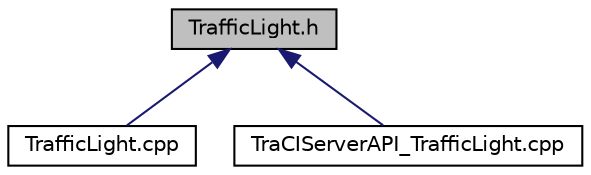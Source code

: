 digraph "TrafficLight.h"
{
  edge [fontname="Helvetica",fontsize="10",labelfontname="Helvetica",labelfontsize="10"];
  node [fontname="Helvetica",fontsize="10",shape=record];
  Node7 [label="TrafficLight.h",height=0.2,width=0.4,color="black", fillcolor="grey75", style="filled", fontcolor="black"];
  Node7 -> Node8 [dir="back",color="midnightblue",fontsize="10",style="solid",fontname="Helvetica"];
  Node8 [label="TrafficLight.cpp",height=0.2,width=0.4,color="black", fillcolor="white", style="filled",URL="$d9/d46/_traffic_light_8cpp.html"];
  Node7 -> Node9 [dir="back",color="midnightblue",fontsize="10",style="solid",fontname="Helvetica"];
  Node9 [label="TraCIServerAPI_TrafficLight.cpp",height=0.2,width=0.4,color="black", fillcolor="white", style="filled",URL="$d7/dee/_tra_c_i_server_a_p_i___traffic_light_8cpp.html"];
}
